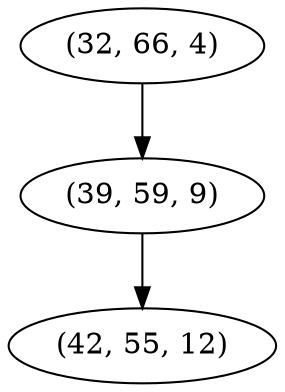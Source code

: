 digraph tree {
    "(32, 66, 4)";
    "(39, 59, 9)";
    "(42, 55, 12)";
    "(32, 66, 4)" -> "(39, 59, 9)";
    "(39, 59, 9)" -> "(42, 55, 12)";
}
